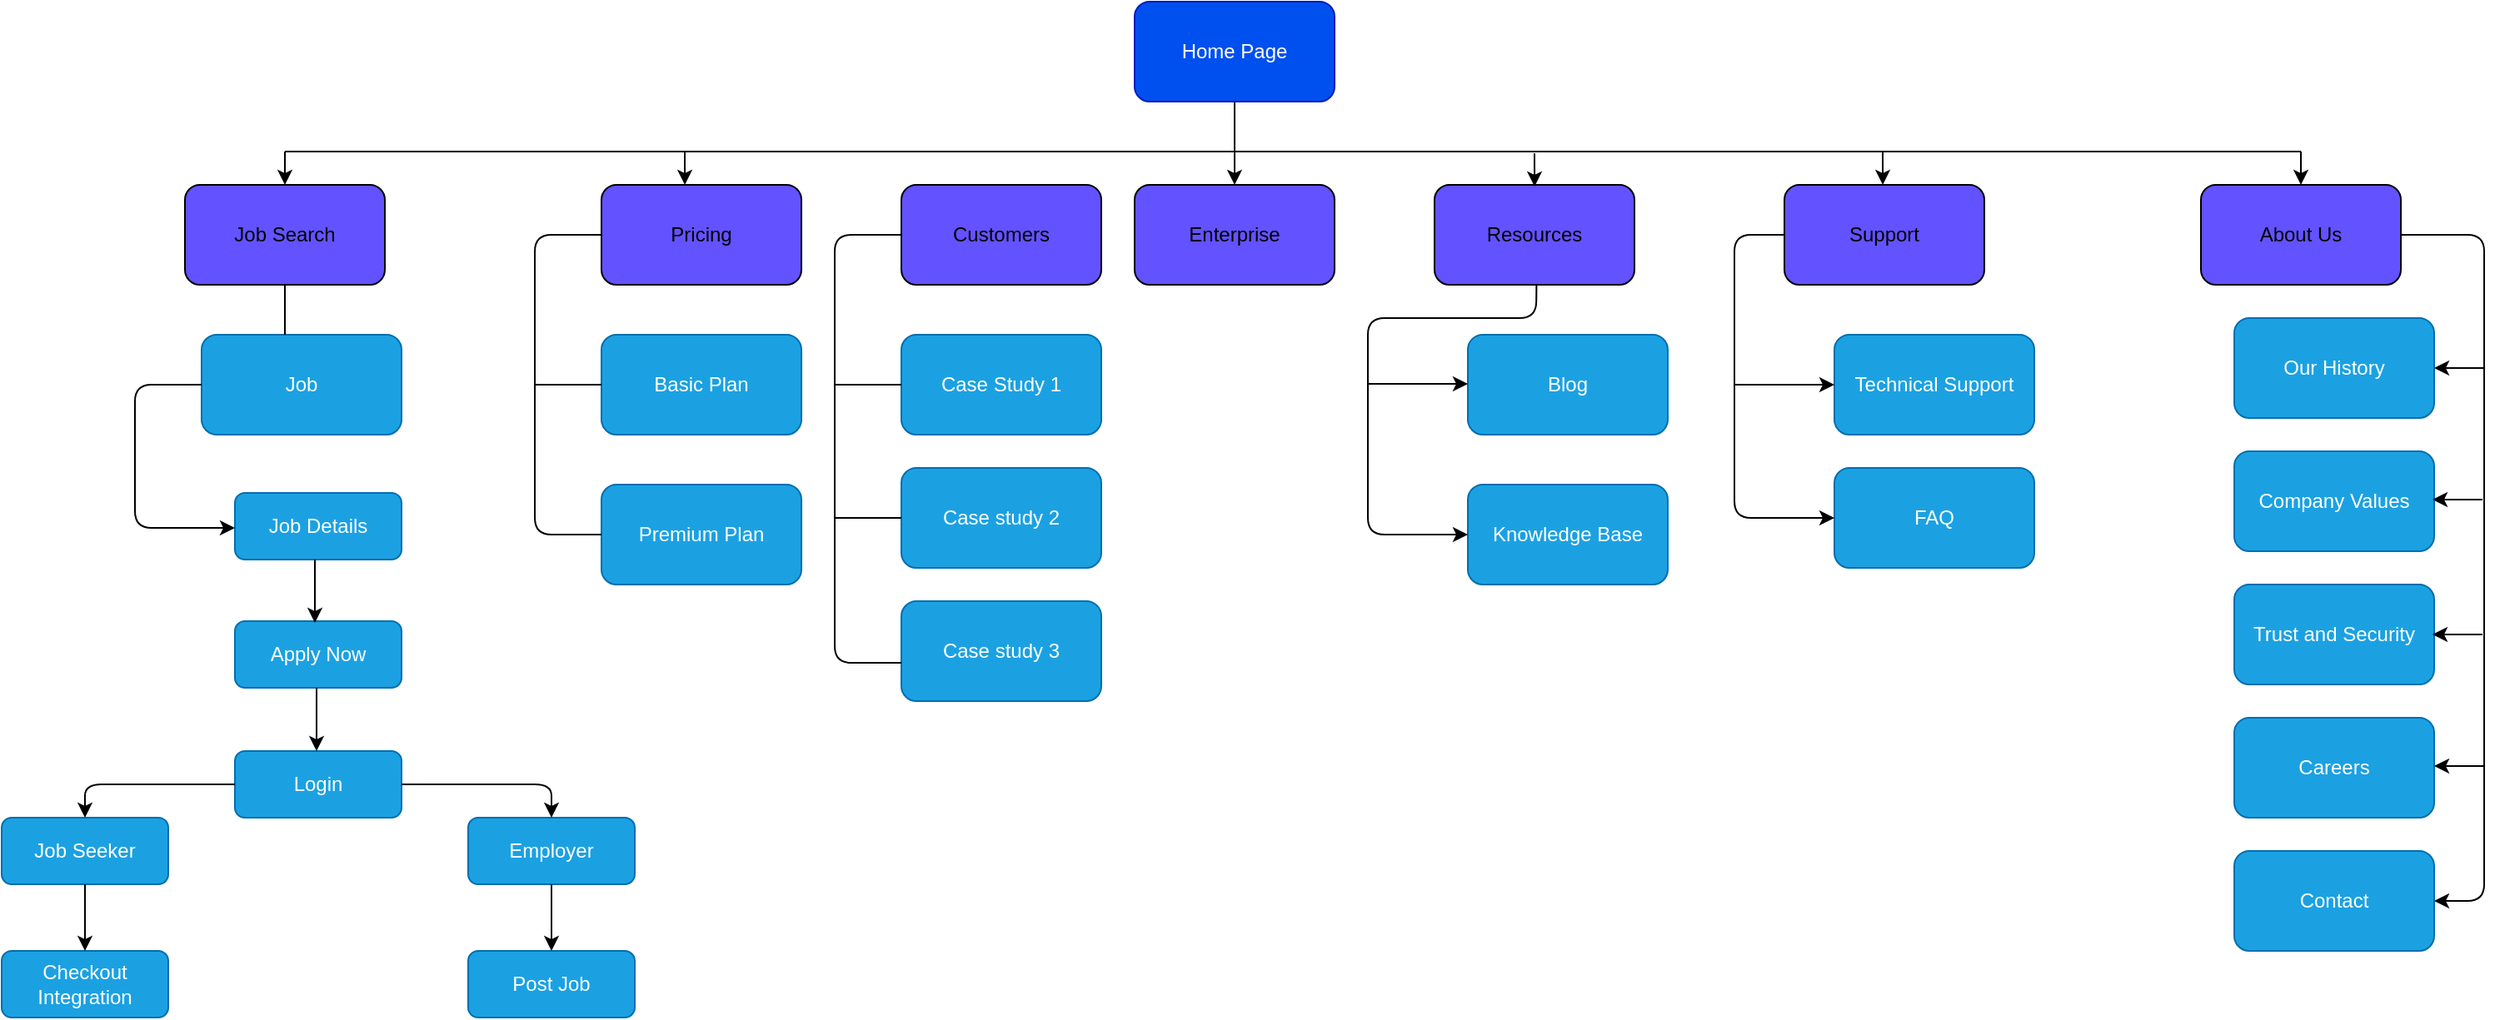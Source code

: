 <mxfile>
    <diagram id="-huPO7gEjQeLlnQvzYzQ" name="Page-1">
        <mxGraphModel dx="851" dy="449" grid="1" gridSize="10" guides="1" tooltips="1" connect="1" arrows="1" fold="1" page="1" pageScale="1" pageWidth="1920" pageHeight="1200" math="0" shadow="0">
            <root>
                <mxCell id="0"/>
                <mxCell id="1" parent="0"/>
                <mxCell id="37" style="edgeStyle=none;html=1;exitX=0.5;exitY=1;exitDx=0;exitDy=0;entryX=0.5;entryY=0;entryDx=0;entryDy=0;" edge="1" parent="1" source="2" target="3">
                    <mxGeometry relative="1" as="geometry"/>
                </mxCell>
                <mxCell id="2" value="Home Page" style="rounded=1;whiteSpace=wrap;html=1;fillColor=#0050ef;fontColor=#ffffff;strokeColor=#001DBC;" vertex="1" parent="1">
                    <mxGeometry x="800" y="50" width="120" height="60" as="geometry"/>
                </mxCell>
                <mxCell id="3" value="Enterprise" style="rounded=1;whiteSpace=wrap;html=1;fillColor=#6352FF;" vertex="1" parent="1">
                    <mxGeometry x="800" y="160" width="120" height="60" as="geometry"/>
                </mxCell>
                <mxCell id="4" value="Customers" style="rounded=1;whiteSpace=wrap;html=1;fillColor=#6352FF;" vertex="1" parent="1">
                    <mxGeometry x="660" y="160" width="120" height="60" as="geometry"/>
                </mxCell>
                <mxCell id="6" value="Case Study 1" style="rounded=1;whiteSpace=wrap;html=1;fillColor=#1ba1e2;strokeColor=#006EAF;fontColor=#ffffff;" vertex="1" parent="1">
                    <mxGeometry x="660" y="250" width="120" height="60" as="geometry"/>
                </mxCell>
                <mxCell id="7" value="Case study 2" style="rounded=1;whiteSpace=wrap;html=1;fillColor=#1ba1e2;strokeColor=#006EAF;fontColor=#ffffff;" vertex="1" parent="1">
                    <mxGeometry x="660" y="330" width="120" height="60" as="geometry"/>
                </mxCell>
                <mxCell id="8" value="Case study 3" style="rounded=1;whiteSpace=wrap;html=1;fillColor=#1ba1e2;strokeColor=#006EAF;fontColor=#ffffff;" vertex="1" parent="1">
                    <mxGeometry x="660" y="410" width="120" height="60" as="geometry"/>
                </mxCell>
                <mxCell id="9" value="Pricing" style="rounded=1;whiteSpace=wrap;html=1;fillColor=#6352FF;" vertex="1" parent="1">
                    <mxGeometry x="480" y="160" width="120" height="60" as="geometry"/>
                </mxCell>
                <mxCell id="10" value="Basic Plan" style="rounded=1;whiteSpace=wrap;html=1;fillColor=#1ba1e2;strokeColor=#006EAF;fontColor=#ffffff;" vertex="1" parent="1">
                    <mxGeometry x="480" y="250" width="120" height="60" as="geometry"/>
                </mxCell>
                <mxCell id="11" value="Premium Plan" style="rounded=1;whiteSpace=wrap;html=1;fillColor=#1ba1e2;strokeColor=#006EAF;fontColor=#ffffff;" vertex="1" parent="1">
                    <mxGeometry x="480" y="340" width="120" height="60" as="geometry"/>
                </mxCell>
                <mxCell id="14" value="Job Search" style="rounded=1;whiteSpace=wrap;html=1;fillColor=#6352FF;" vertex="1" parent="1">
                    <mxGeometry x="230" y="160" width="120" height="60" as="geometry"/>
                </mxCell>
                <mxCell id="15" value="Job" style="rounded=1;whiteSpace=wrap;html=1;fillColor=#1ba1e2;fontColor=#ffffff;strokeColor=#006EAF;" vertex="1" parent="1">
                    <mxGeometry x="240" y="250" width="120" height="60" as="geometry"/>
                </mxCell>
                <mxCell id="16" value="Job Details" style="rounded=1;whiteSpace=wrap;html=1;fillColor=#1ba1e2;fontColor=#ffffff;strokeColor=#006EAF;" vertex="1" parent="1">
                    <mxGeometry x="260" y="345" width="100" height="40" as="geometry"/>
                </mxCell>
                <mxCell id="17" value="Apply Now" style="rounded=1;whiteSpace=wrap;html=1;fillColor=#1ba1e2;fontColor=#ffffff;strokeColor=#006EAF;" vertex="1" parent="1">
                    <mxGeometry x="260" y="422" width="100" height="40" as="geometry"/>
                </mxCell>
                <mxCell id="18" value="Login" style="rounded=1;whiteSpace=wrap;html=1;fillColor=#1ba1e2;fontColor=#ffffff;strokeColor=#006EAF;" vertex="1" parent="1">
                    <mxGeometry x="260" y="500" width="100" height="40" as="geometry"/>
                </mxCell>
                <mxCell id="19" value="Resources" style="rounded=1;whiteSpace=wrap;html=1;fillColor=#6352FF;" vertex="1" parent="1">
                    <mxGeometry x="980" y="160" width="120" height="60" as="geometry"/>
                </mxCell>
                <mxCell id="20" value="Blog" style="rounded=1;whiteSpace=wrap;html=1;fillColor=#1ba1e2;strokeColor=#006EAF;fontColor=#ffffff;" vertex="1" parent="1">
                    <mxGeometry x="1000" y="250" width="120" height="60" as="geometry"/>
                </mxCell>
                <mxCell id="21" value="Knowledge Base" style="rounded=1;whiteSpace=wrap;html=1;fillColor=#1ba1e2;strokeColor=#006EAF;fontColor=#ffffff;" vertex="1" parent="1">
                    <mxGeometry x="1000" y="340" width="120" height="60" as="geometry"/>
                </mxCell>
                <mxCell id="25" value="Support" style="rounded=1;whiteSpace=wrap;html=1;fillColor=#6352FF;" vertex="1" parent="1">
                    <mxGeometry x="1190" y="160" width="120" height="60" as="geometry"/>
                </mxCell>
                <mxCell id="26" value="Technical Support" style="rounded=1;whiteSpace=wrap;html=1;fillColor=#1ba1e2;strokeColor=#006EAF;fontColor=#ffffff;" vertex="1" parent="1">
                    <mxGeometry x="1220" y="250" width="120" height="60" as="geometry"/>
                </mxCell>
                <mxCell id="27" value="FAQ" style="rounded=1;whiteSpace=wrap;html=1;fillColor=#1ba1e2;strokeColor=#006EAF;fontColor=#ffffff;" vertex="1" parent="1">
                    <mxGeometry x="1220" y="330" width="120" height="60" as="geometry"/>
                </mxCell>
                <mxCell id="29" value="About Us" style="rounded=1;whiteSpace=wrap;html=1;fillColor=#6352FF;" vertex="1" parent="1">
                    <mxGeometry x="1440" y="160" width="120" height="60" as="geometry"/>
                </mxCell>
                <mxCell id="30" value="Our History" style="rounded=1;whiteSpace=wrap;html=1;fillColor=#1ba1e2;fontColor=#ffffff;strokeColor=#006EAF;" vertex="1" parent="1">
                    <mxGeometry x="1460" y="240" width="120" height="60" as="geometry"/>
                </mxCell>
                <mxCell id="31" value="Company Values" style="rounded=1;whiteSpace=wrap;html=1;fillColor=#1ba1e2;strokeColor=#006EAF;fontColor=#ffffff;" vertex="1" parent="1">
                    <mxGeometry x="1460" y="320" width="120" height="60" as="geometry"/>
                </mxCell>
                <mxCell id="32" value="Trust and Security" style="rounded=1;whiteSpace=wrap;html=1;fillColor=#1ba1e2;strokeColor=#006EAF;fontColor=#ffffff;" vertex="1" parent="1">
                    <mxGeometry x="1460" y="400" width="120" height="60" as="geometry"/>
                </mxCell>
                <mxCell id="33" value="Careers" style="rounded=1;whiteSpace=wrap;html=1;fillColor=#1ba1e2;strokeColor=#006EAF;fontColor=#ffffff;" vertex="1" parent="1">
                    <mxGeometry x="1460" y="480" width="120" height="60" as="geometry"/>
                </mxCell>
                <mxCell id="34" value="Contact" style="rounded=1;whiteSpace=wrap;html=1;fillColor=#1ba1e2;strokeColor=#006EAF;fontColor=#ffffff;" vertex="1" parent="1">
                    <mxGeometry x="1460" y="560" width="120" height="60" as="geometry"/>
                </mxCell>
                <mxCell id="40" value="" style="endArrow=none;html=1;" edge="1" parent="1">
                    <mxGeometry width="50" height="50" relative="1" as="geometry">
                        <mxPoint x="290" y="140" as="sourcePoint"/>
                        <mxPoint x="1500" y="140" as="targetPoint"/>
                    </mxGeometry>
                </mxCell>
                <mxCell id="43" value="" style="endArrow=classic;html=1;entryX=0.5;entryY=0;entryDx=0;entryDy=0;" edge="1" parent="1" target="14">
                    <mxGeometry width="50" height="50" relative="1" as="geometry">
                        <mxPoint x="290" y="140" as="sourcePoint"/>
                        <mxPoint x="340" y="90" as="targetPoint"/>
                    </mxGeometry>
                </mxCell>
                <mxCell id="44" value="" style="endArrow=classic;html=1;entryX=0.5;entryY=0;entryDx=0;entryDy=0;" edge="1" parent="1" target="29">
                    <mxGeometry width="50" height="50" relative="1" as="geometry">
                        <mxPoint x="1500" y="140" as="sourcePoint"/>
                        <mxPoint x="1550" y="90" as="targetPoint"/>
                    </mxGeometry>
                </mxCell>
                <mxCell id="54" value="" style="endArrow=none;html=1;" edge="1" parent="1">
                    <mxGeometry width="50" height="50" relative="1" as="geometry">
                        <mxPoint x="290" y="220" as="sourcePoint"/>
                        <mxPoint x="290" y="250" as="targetPoint"/>
                    </mxGeometry>
                </mxCell>
                <mxCell id="56" value="" style="endArrow=classic;html=1;exitX=0;exitY=0.5;exitDx=0;exitDy=0;" edge="1" parent="1" source="15">
                    <mxGeometry width="50" height="50" relative="1" as="geometry">
                        <mxPoint x="210" y="416" as="sourcePoint"/>
                        <mxPoint x="260" y="366" as="targetPoint"/>
                        <Array as="points">
                            <mxPoint x="200" y="280"/>
                            <mxPoint x="200" y="366"/>
                        </Array>
                    </mxGeometry>
                </mxCell>
                <mxCell id="57" value="" style="endArrow=classic;html=1;entryX=0.4;entryY=0.1;entryDx=0;entryDy=0;entryPerimeter=0;" edge="1" parent="1">
                    <mxGeometry width="50" height="50" relative="1" as="geometry">
                        <mxPoint x="308" y="385" as="sourcePoint"/>
                        <mxPoint x="308" y="423" as="targetPoint"/>
                    </mxGeometry>
                </mxCell>
                <mxCell id="59" value="" style="endArrow=classic;html=1;entryX=0.4;entryY=0.1;entryDx=0;entryDy=0;entryPerimeter=0;" edge="1" parent="1">
                    <mxGeometry width="50" height="50" relative="1" as="geometry">
                        <mxPoint x="309" y="462" as="sourcePoint"/>
                        <mxPoint x="309" y="500" as="targetPoint"/>
                    </mxGeometry>
                </mxCell>
                <mxCell id="60" value="" style="endArrow=none;html=1;entryX=0;entryY=0.5;entryDx=0;entryDy=0;exitX=0;exitY=0.5;exitDx=0;exitDy=0;" edge="1" parent="1" source="11" target="9">
                    <mxGeometry width="50" height="50" relative="1" as="geometry">
                        <mxPoint x="480" y="540" as="sourcePoint"/>
                        <mxPoint x="600" y="330" as="targetPoint"/>
                        <Array as="points">
                            <mxPoint x="440" y="370"/>
                            <mxPoint x="440" y="190"/>
                        </Array>
                    </mxGeometry>
                </mxCell>
                <mxCell id="62" value="" style="endArrow=none;html=1;" edge="1" parent="1">
                    <mxGeometry width="50" height="50" relative="1" as="geometry">
                        <mxPoint x="440" y="280" as="sourcePoint"/>
                        <mxPoint x="480" y="280" as="targetPoint"/>
                    </mxGeometry>
                </mxCell>
                <mxCell id="65" value="" style="endArrow=none;html=1;" edge="1" parent="1">
                    <mxGeometry width="50" height="50" relative="1" as="geometry">
                        <mxPoint x="660" y="447" as="sourcePoint"/>
                        <mxPoint x="660" y="190" as="targetPoint"/>
                        <Array as="points">
                            <mxPoint x="620" y="447"/>
                            <mxPoint x="620" y="190"/>
                        </Array>
                    </mxGeometry>
                </mxCell>
                <mxCell id="66" value="" style="endArrow=none;html=1;entryX=0;entryY=0.5;entryDx=0;entryDy=0;" edge="1" parent="1" target="6">
                    <mxGeometry width="50" height="50" relative="1" as="geometry">
                        <mxPoint x="620" y="280" as="sourcePoint"/>
                        <mxPoint x="670" y="230" as="targetPoint"/>
                    </mxGeometry>
                </mxCell>
                <mxCell id="67" value="" style="endArrow=none;html=1;entryX=0;entryY=0.5;entryDx=0;entryDy=0;" edge="1" parent="1">
                    <mxGeometry width="50" height="50" relative="1" as="geometry">
                        <mxPoint x="620" y="360" as="sourcePoint"/>
                        <mxPoint x="660" y="360" as="targetPoint"/>
                    </mxGeometry>
                </mxCell>
                <mxCell id="68" value="" style="endArrow=classic;html=1;entryX=0.417;entryY=0;entryDx=0;entryDy=0;entryPerimeter=0;" edge="1" parent="1" target="9">
                    <mxGeometry width="50" height="50" relative="1" as="geometry">
                        <mxPoint x="530" y="140" as="sourcePoint"/>
                        <mxPoint x="580" y="90" as="targetPoint"/>
                    </mxGeometry>
                </mxCell>
                <mxCell id="69" value="" style="endArrow=classic;html=1;entryX=0.417;entryY=0;entryDx=0;entryDy=0;entryPerimeter=0;" edge="1" parent="1">
                    <mxGeometry width="50" height="50" relative="1" as="geometry">
                        <mxPoint x="1040" y="141" as="sourcePoint"/>
                        <mxPoint x="1040.04" y="161" as="targetPoint"/>
                    </mxGeometry>
                </mxCell>
                <mxCell id="70" value="" style="endArrow=classic;html=1;entryX=0.417;entryY=0;entryDx=0;entryDy=0;entryPerimeter=0;" edge="1" parent="1">
                    <mxGeometry width="50" height="50" relative="1" as="geometry">
                        <mxPoint x="1249" y="140" as="sourcePoint"/>
                        <mxPoint x="1249.04" y="160" as="targetPoint"/>
                    </mxGeometry>
                </mxCell>
                <mxCell id="71" value="" style="endArrow=classic;html=1;exitX=0.435;exitY=1.003;exitDx=0;exitDy=0;exitPerimeter=0;entryX=0;entryY=0.5;entryDx=0;entryDy=0;" edge="1" parent="1" target="21">
                    <mxGeometry width="50" height="50" relative="1" as="geometry">
                        <mxPoint x="1041.2" y="220.18" as="sourcePoint"/>
                        <mxPoint x="1000" y="610" as="targetPoint"/>
                        <Array as="points">
                            <mxPoint x="1041" y="240"/>
                            <mxPoint x="940" y="240"/>
                            <mxPoint x="940" y="280"/>
                            <mxPoint x="940" y="370"/>
                        </Array>
                    </mxGeometry>
                </mxCell>
                <mxCell id="75" value="" style="endArrow=classic;html=1;" edge="1" parent="1">
                    <mxGeometry width="50" height="50" relative="1" as="geometry">
                        <mxPoint x="940" y="279.5" as="sourcePoint"/>
                        <mxPoint x="1000" y="279.5" as="targetPoint"/>
                    </mxGeometry>
                </mxCell>
                <mxCell id="76" value="" style="endArrow=classic;html=1;exitX=0;exitY=0.5;exitDx=0;exitDy=0;entryX=0;entryY=0.5;entryDx=0;entryDy=0;" edge="1" parent="1" source="25" target="27">
                    <mxGeometry width="50" height="50" relative="1" as="geometry">
                        <mxPoint x="1170" y="490" as="sourcePoint"/>
                        <mxPoint x="1220" y="440" as="targetPoint"/>
                        <Array as="points">
                            <mxPoint x="1160" y="190"/>
                            <mxPoint x="1160" y="360"/>
                        </Array>
                    </mxGeometry>
                </mxCell>
                <mxCell id="77" value="" style="endArrow=classic;html=1;entryX=0;entryY=0.5;entryDx=0;entryDy=0;" edge="1" parent="1" target="26">
                    <mxGeometry width="50" height="50" relative="1" as="geometry">
                        <mxPoint x="1160" y="280" as="sourcePoint"/>
                        <mxPoint x="1210" y="230" as="targetPoint"/>
                    </mxGeometry>
                </mxCell>
                <mxCell id="81" value="" style="endArrow=classic;html=1;entryX=1;entryY=0.5;entryDx=0;entryDy=0;" edge="1" parent="1" target="34">
                    <mxGeometry width="50" height="50" relative="1" as="geometry">
                        <mxPoint x="1560" y="190" as="sourcePoint"/>
                        <mxPoint x="1580" y="670" as="targetPoint"/>
                        <Array as="points">
                            <mxPoint x="1610" y="190"/>
                            <mxPoint x="1610" y="590"/>
                        </Array>
                    </mxGeometry>
                </mxCell>
                <mxCell id="82" value="" style="endArrow=classic;html=1;entryX=1;entryY=0.5;entryDx=0;entryDy=0;" edge="1" parent="1" target="30">
                    <mxGeometry width="50" height="50" relative="1" as="geometry">
                        <mxPoint x="1610" y="270" as="sourcePoint"/>
                        <mxPoint x="1660" y="220" as="targetPoint"/>
                    </mxGeometry>
                </mxCell>
                <mxCell id="85" value="" style="endArrow=classic;html=1;entryX=1;entryY=0.5;entryDx=0;entryDy=0;" edge="1" parent="1">
                    <mxGeometry width="50" height="50" relative="1" as="geometry">
                        <mxPoint x="1609" y="349" as="sourcePoint"/>
                        <mxPoint x="1579" y="349" as="targetPoint"/>
                    </mxGeometry>
                </mxCell>
                <mxCell id="86" value="" style="endArrow=classic;html=1;entryX=1;entryY=0.5;entryDx=0;entryDy=0;" edge="1" parent="1">
                    <mxGeometry width="50" height="50" relative="1" as="geometry">
                        <mxPoint x="1609" y="430" as="sourcePoint"/>
                        <mxPoint x="1579" y="430" as="targetPoint"/>
                    </mxGeometry>
                </mxCell>
                <mxCell id="88" value="" style="endArrow=classic;html=1;entryX=1;entryY=0.5;entryDx=0;entryDy=0;" edge="1" parent="1">
                    <mxGeometry width="50" height="50" relative="1" as="geometry">
                        <mxPoint x="1610" y="509" as="sourcePoint"/>
                        <mxPoint x="1580" y="509" as="targetPoint"/>
                    </mxGeometry>
                </mxCell>
                <mxCell id="91" value="Job Seeker" style="rounded=1;whiteSpace=wrap;html=1;fillColor=#1ba1e2;fontColor=#ffffff;strokeColor=#006EAF;" vertex="1" parent="1">
                    <mxGeometry x="120" y="540" width="100" height="40" as="geometry"/>
                </mxCell>
                <mxCell id="92" value="Employer" style="rounded=1;whiteSpace=wrap;html=1;fillColor=#1ba1e2;fontColor=#ffffff;strokeColor=#006EAF;" vertex="1" parent="1">
                    <mxGeometry x="400" y="540" width="100" height="40" as="geometry"/>
                </mxCell>
                <mxCell id="94" value="Checkout Integration" style="rounded=1;whiteSpace=wrap;html=1;fillColor=#1ba1e2;fontColor=#ffffff;strokeColor=#006EAF;" vertex="1" parent="1">
                    <mxGeometry x="120" y="620" width="100" height="40" as="geometry"/>
                </mxCell>
                <mxCell id="95" value="Post Job" style="rounded=1;whiteSpace=wrap;html=1;fillColor=#1ba1e2;fontColor=#ffffff;strokeColor=#006EAF;" vertex="1" parent="1">
                    <mxGeometry x="400" y="620" width="100" height="40" as="geometry"/>
                </mxCell>
                <mxCell id="96" value="" style="endArrow=classic;html=1;entryX=0.5;entryY=0;entryDx=0;entryDy=0;exitX=0;exitY=0.5;exitDx=0;exitDy=0;" edge="1" parent="1" source="18" target="91">
                    <mxGeometry width="50" height="50" relative="1" as="geometry">
                        <mxPoint x="250" y="520" as="sourcePoint"/>
                        <mxPoint x="170" y="450" as="targetPoint"/>
                        <Array as="points">
                            <mxPoint x="170" y="520"/>
                        </Array>
                    </mxGeometry>
                </mxCell>
                <mxCell id="97" value="" style="endArrow=classic;html=1;entryX=0.5;entryY=0;entryDx=0;entryDy=0;exitX=1;exitY=0.5;exitDx=0;exitDy=0;" edge="1" parent="1" source="18" target="92">
                    <mxGeometry width="50" height="50" relative="1" as="geometry">
                        <mxPoint x="400" y="530" as="sourcePoint"/>
                        <mxPoint x="450" y="480" as="targetPoint"/>
                        <Array as="points">
                            <mxPoint x="450" y="520"/>
                        </Array>
                    </mxGeometry>
                </mxCell>
                <mxCell id="98" value="" style="endArrow=classic;html=1;entryX=0.5;entryY=0;entryDx=0;entryDy=0;" edge="1" parent="1" target="94">
                    <mxGeometry width="50" height="50" relative="1" as="geometry">
                        <mxPoint x="170" y="580" as="sourcePoint"/>
                        <mxPoint x="220" y="530" as="targetPoint"/>
                    </mxGeometry>
                </mxCell>
                <mxCell id="99" value="" style="endArrow=classic;html=1;entryX=0.5;entryY=0;entryDx=0;entryDy=0;exitX=0.5;exitY=1;exitDx=0;exitDy=0;" edge="1" parent="1" source="92" target="95">
                    <mxGeometry width="50" height="50" relative="1" as="geometry">
                        <mxPoint x="400" y="610" as="sourcePoint"/>
                        <mxPoint x="450" y="560" as="targetPoint"/>
                    </mxGeometry>
                </mxCell>
            </root>
        </mxGraphModel>
    </diagram>
</mxfile>